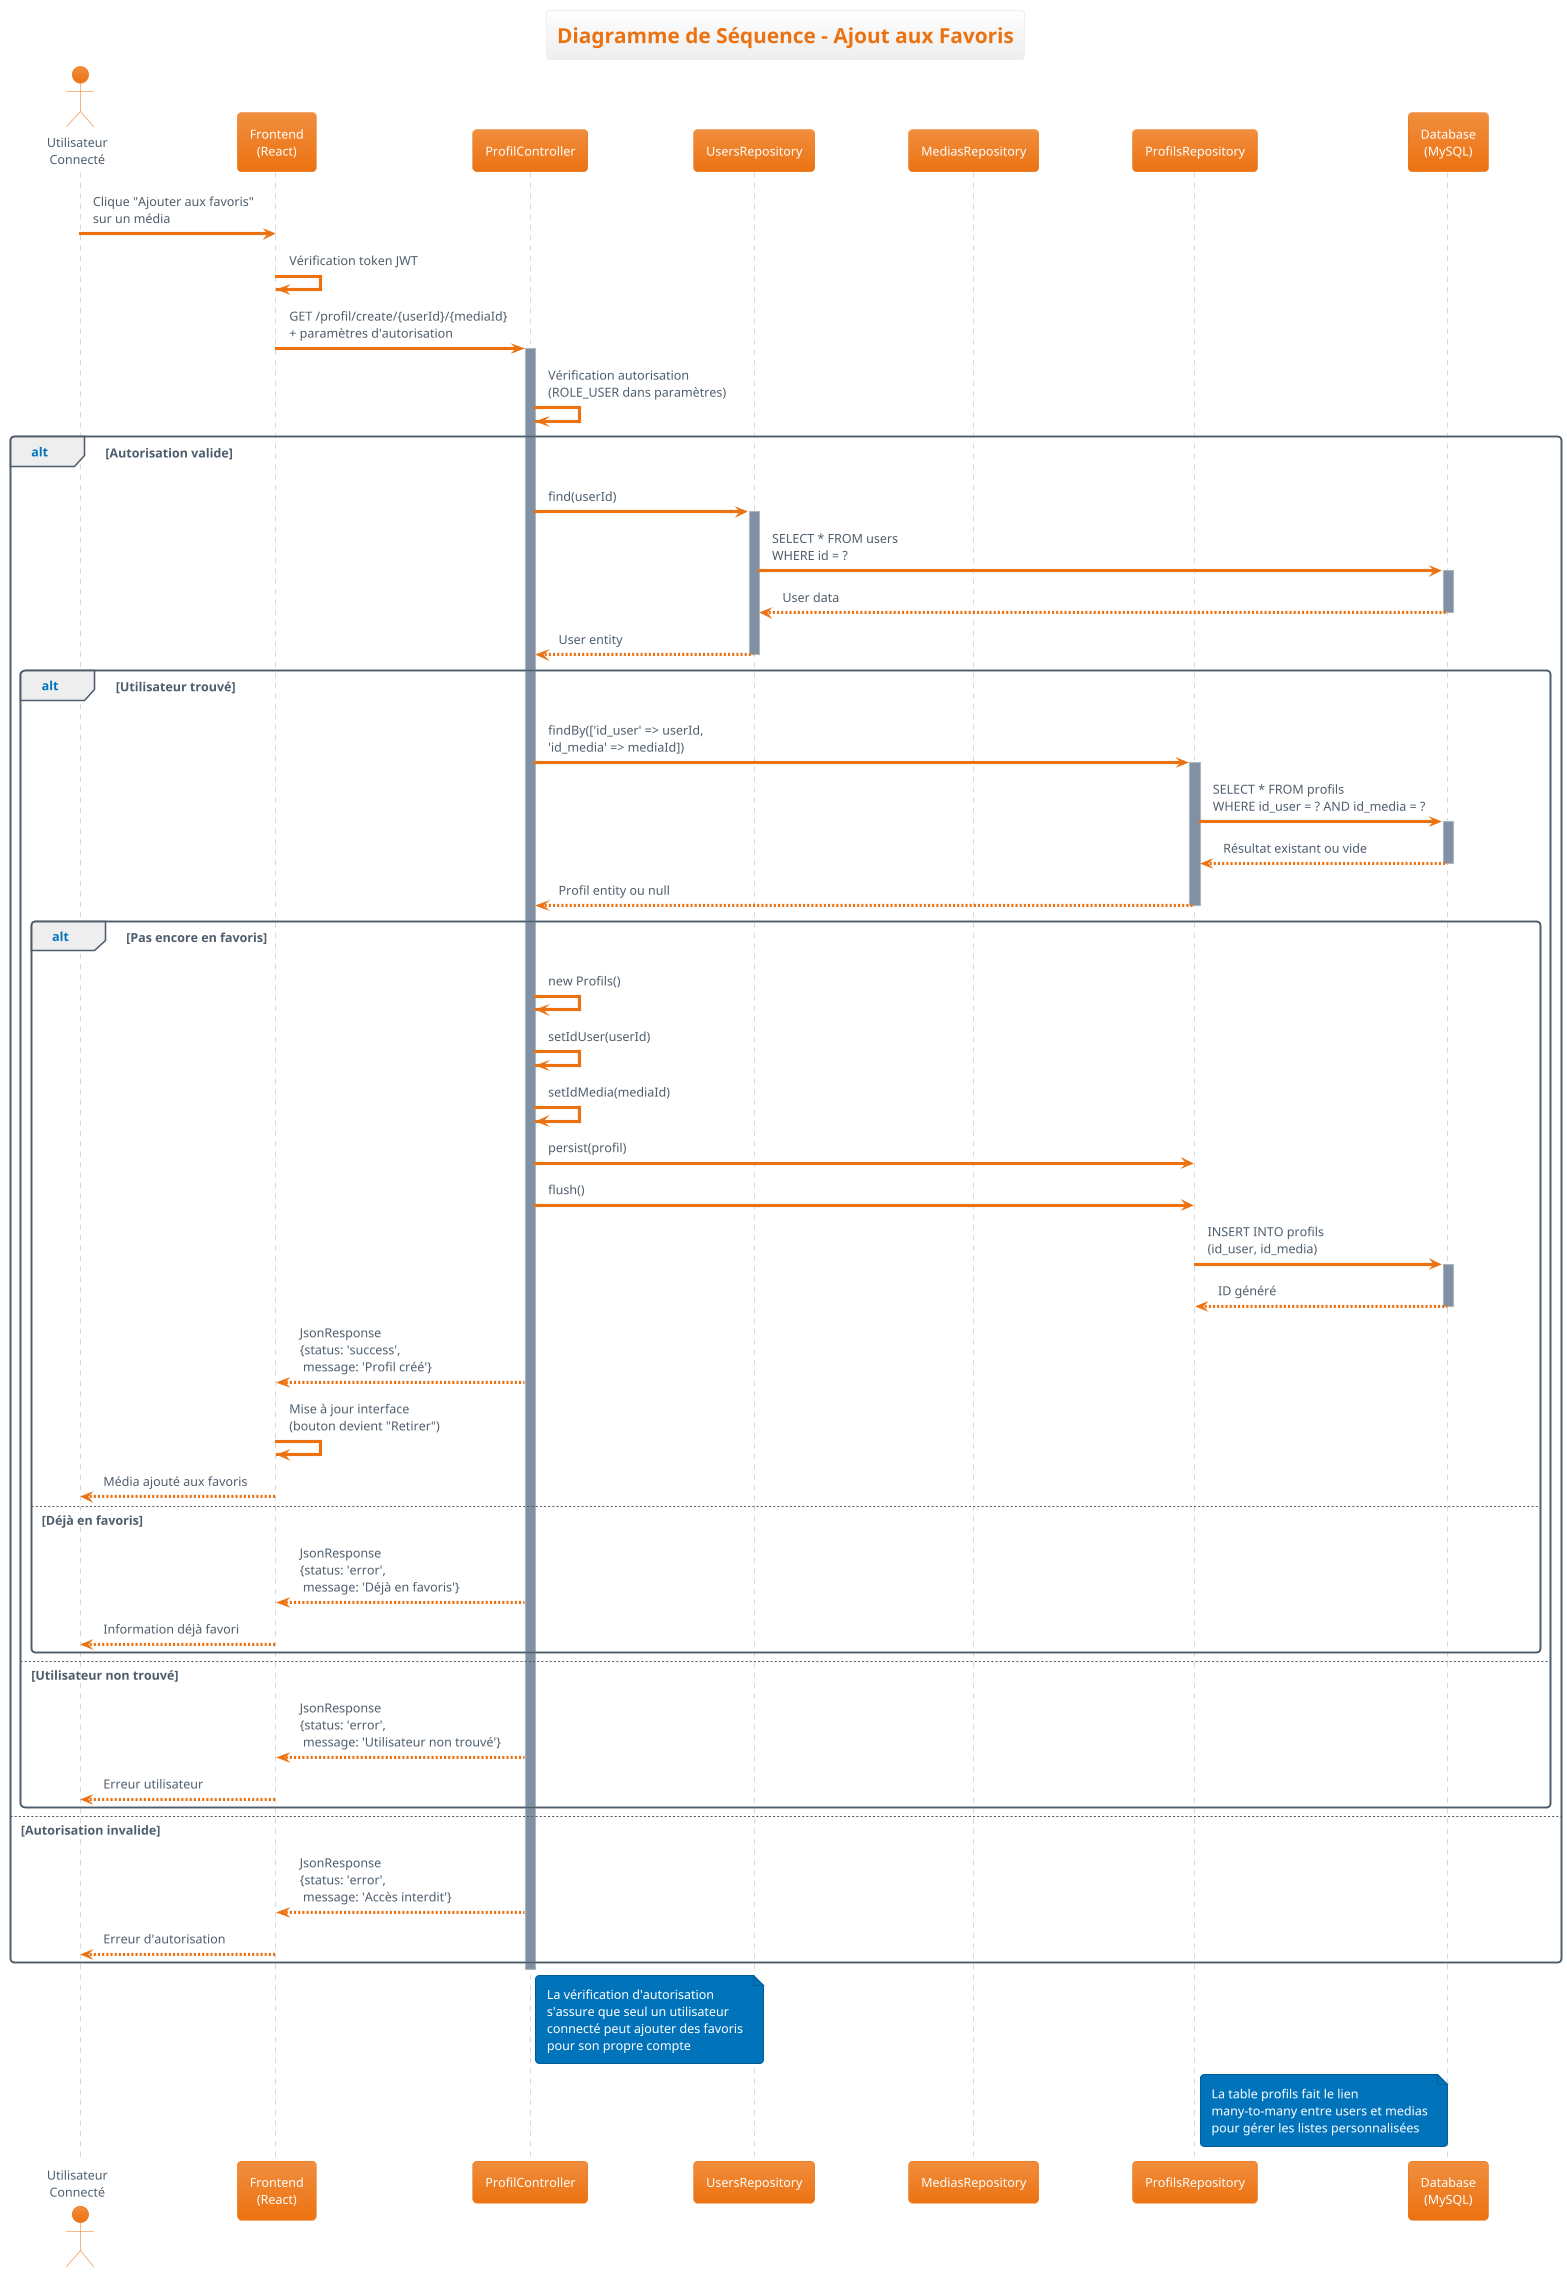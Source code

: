 @startuml Séquence Favoris - CinéManga

!theme aws-orange
title Diagramme de Séquence - Ajout aux Favoris

actor "Utilisateur\nConnecté" as user
participant "Frontend\n(React)" as frontend
participant "ProfilController" as profil
participant "UsersRepository" as userRepo
participant "MediasRepository" as mediaRepo
participant "ProfilsRepository" as profilRepo
participant "Database\n(MySQL)" as db

user -> frontend : Clique "Ajouter aux favoris"\nsur un média
frontend -> frontend : Vérification token JWT
frontend -> profil : GET /profil/create/{userId}/{mediaId}\n+ paramètres d'autorisation

activate profil
profil -> profil : Vérification autorisation\n(ROLE_USER dans paramètres)

alt Autorisation valide
    ' Vérification existence utilisateur
    profil -> userRepo : find(userId)
    activate userRepo
    userRepo -> db : SELECT * FROM users\nWHERE id = ?
    activate db
    db --> userRepo : User data
    deactivate db
    userRepo --> profil : User entity
    deactivate userRepo
    
    alt Utilisateur trouvé
        ' Vérification si pas déjà en favoris
        profil -> profilRepo : findBy(['id_user' => userId,\n'id_media' => mediaId])
        activate profilRepo
        profilRepo -> db : SELECT * FROM profils\nWHERE id_user = ? AND id_media = ?
        activate db
        db --> profilRepo : Résultat existant ou vide
        deactivate db
        profilRepo --> profil : Profil entity ou null
        deactivate profilRepo
        
        alt Pas encore en favoris
            ' Création du profil favori
            profil -> profil : new Profils()
            profil -> profil : setIdUser(userId)
            profil -> profil : setIdMedia(mediaId)
            
            ' Sauvegarde
            profil -> profilRepo : persist(profil)
            profil -> profilRepo : flush()
            profilRepo -> db : INSERT INTO profils\n(id_user, id_media)
            activate db
            db --> profilRepo : ID généré
            deactivate db
            
            profil --> frontend : JsonResponse\n{status: 'success',\n message: 'Profil créé'}
            frontend -> frontend : Mise à jour interface\n(bouton devient "Retirer")
            frontend --> user : Média ajouté aux favoris
            
        else Déjà en favoris
            profil --> frontend : JsonResponse\n{status: 'error',\n message: 'Déjà en favoris'}
            frontend --> user : Information déjà favori
        end
        
    else Utilisateur non trouvé
        profil --> frontend : JsonResponse\n{status: 'error',\n message: 'Utilisateur non trouvé'}
        frontend --> user : Erreur utilisateur
    end
    
else Autorisation invalide
    profil --> frontend : JsonResponse\n{status: 'error',\n message: 'Accès interdit'}
    frontend --> user : Erreur d'autorisation
end

deactivate profil

note right of profil
  La vérification d'autorisation
  s'assure que seul un utilisateur
  connecté peut ajouter des favoris
  pour son propre compte
end note

note right of profilRepo
  La table profils fait le lien
  many-to-many entre users et medias
  pour gérer les listes personnalisées
end note

@enduml
